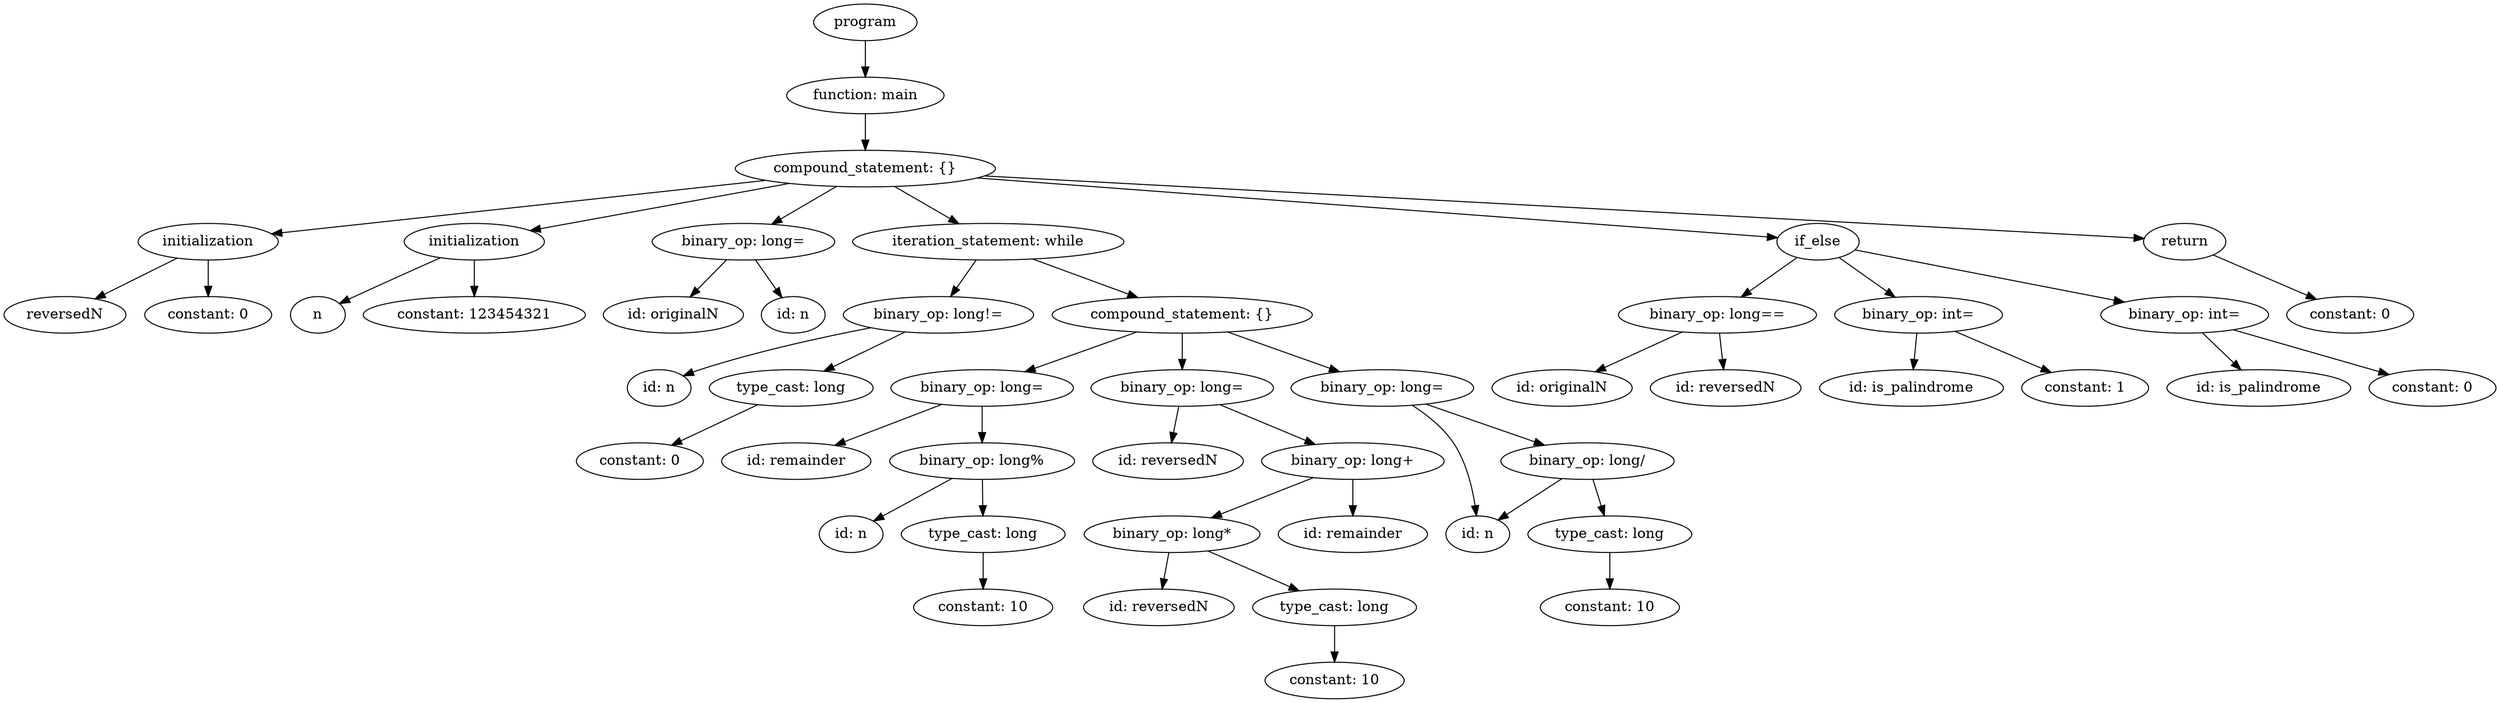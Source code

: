 strict digraph "" {
	graph [bb="0,0,2453.5,684"];
	node [label="\N"];
	62	[height=0.5,
		label=program,
		pos="848,666",
		width=1.4082];
	61	[height=0.5,
		label="function: main",
		pos="848,594",
		width=2.1528];
	62 -> 61	[pos="e,848,612.1 848,647.7 848,639.98 848,630.71 848,622.11"];
	60	[height=0.5,
		label="compound_statement: {}",
		pos="848,522",
		width=3.5566];
	61 -> 60	[pos="e,848,540.1 848,575.7 848,567.98 848,558.71 848,550.11"];
	7	[height=0.5,
		label=initialization,
		pos="201,450",
		width=1.9167];
	60 -> 7	[pos="e,263.49,457.76 749.73,510.37 618.82,496.2 390.22,471.47 273.72,458.87"];
	16	[height=0.5,
		label=initialization,
		pos="463,450",
		width=1.9167];
	60 -> 16	[pos="e,518.04,461.01 772.85,507.34 701.67,494.39 595.86,475.16 528.16,462.85"];
	19	[height=0.5,
		label="binary_op: long=",
		pos="728,450",
		width=2.4914];
	60 -> 19	[pos="e,755.82,467.23 819.56,504.41 803.15,494.84 782.34,482.7 764.71,472.42"];
	44	[height=0.5,
		label="iteration_statement: while",
		pos="969,450",
		width=3.7011];
	60 -> 44	[pos="e,940.11,467.71 876.68,504.41 892.98,494.98 913.6,483.05 931.21,472.86"];
	57	[height=0.5,
		label=if_else,
		pos="1786,450",
		width=1.125];
	60 -> 57	[pos="e,1746.1,453.98 958.36,512.76 1162.2,497.55 1590.2,465.61 1736.1,454.73"];
	59	[height=0.5,
		label=return,
		pos="2147,450",
		width=1.125];
	60 -> 59	[pos="e,2107.1,453.18 965.37,514.73 1150.3,504.84 1520.8,485 1835,468 1927.4,463 2035.2,457.11 2096.9,453.74"];
	5	[height=0.5,
		label=reversedN,
		pos="60,378",
		width=1.6667];
	7 -> 5	[pos="e,89.569,393.68 170.41,433.81 149.33,423.35 121.17,409.37 98.564,398.15"];
	6	[height=0.5,
		label="constant: 0",
		pos="201,378",
		width=1.7361];
	7 -> 6	[pos="e,201,396.1 201,431.7 201,423.98 201,414.71 201,406.11"];
	14	[height=0.5,
		label=n,
		pos="309,378",
		width=0.75];
	16 -> 14	[pos="e,330.29,389.14 429.61,434.21 405.94,423.67 373.45,409.11 345,396 343.21,395.18 341.37,394.32 339.52,393.46"];
	15	[height=0.5,
		label="constant: 123454321",
		pos="463,378",
		width=3.0331];
	16 -> 15	[pos="e,463,396.1 463,431.7 463,423.98 463,414.71 463,406.11"];
	17	[height=0.5,
		label="id: originalN",
		pos="659,378",
		width=1.9167];
	19 -> 17	[pos="e,675.55,395.79 711.3,432.05 702.74,423.37 692.16,412.64 682.77,403.11"];
	18	[height=0.5,
		label="id: n",
		pos="777,378",
		width=0.86659];
	19 -> 18	[pos="e,765.92,394.83 739.86,432.05 745.93,423.38 753.43,412.67 760.1,403.15"];
	23	[height=0.5,
		label="binary_op: long!=",
		pos="920,378",
		width=2.5998];
	44 -> 23	[pos="e,932.09,396.28 957.14,432.05 951.39,423.84 944.35,413.79 937.96,404.66"];
	43	[height=0.5,
		label="compound_statement: {}",
		pos="1160,378",
		width=3.5566];
	44 -> 43	[pos="e,1116.4,394.98 1012.8,432.94 1040.7,422.71 1077.1,409.4 1106.6,398.56"];
	50	[height=0.5,
		label="binary_op: long==",
		pos="1687,378",
		width=2.7083];
	57 -> 50	[pos="e,1710.4,395.54 1765,434.15 1751.6,424.69 1734,412.25 1718.9,401.58"];
	53	[height=0.5,
		label="binary_op: int=",
		pos="1885,378",
		width=2.2929];
	57 -> 53	[pos="e,1862,395.29 1807,434.15 1820.5,424.63 1838.2,412.08 1853.4,401.36"];
	56	[height=0.5,
		label="binary_op: int=",
		pos="2147,378",
		width=2.2929];
	57 -> 56	[pos="e,2087.5,390.53 1822.3,441.97 1881.8,430.42 2001.3,407.25 2077.5,392.47"];
	58	[height=0.5,
		label="constant: 0",
		pos="2310,378",
		width=1.7361];
	59 -> 58	[pos="e,2276.7,393.29 2175,436.97 2200.4,426.08 2238.1,409.88 2267.2,397.38"];
	20	[height=0.5,
		label="id: n",
		pos="645,306",
		width=0.86659];
	23 -> 20	[pos="e,668.85,317.96 853.3,365.28 805.79,356.13 740.73,341.96 685,324 682.76,323.28 680.47,322.48 678.17,321.63"];
	22	[height=0.5,
		label="type_cast: long",
		pos="775,306",
		width=2.2387];
	23 -> 22	[pos="e,807.27,322.58 887.1,361.12 866.19,351.02 838.94,337.87 816.54,327.05"];
	29	[height=0.5,
		label="binary_op: long=",
		pos="963,306",
		width=2.4914];
	43 -> 29	[pos="e,1005.2,321.98 1115.3,361.12 1085.5,350.52 1046.2,336.56 1015,325.47"];
	37	[height=0.5,
		label="binary_op: long=",
		pos="1160,306",
		width=2.4914];
	43 -> 37	[pos="e,1160,324.1 1160,359.7 1160,351.98 1160,342.71 1160,334.11"];
	42	[height=0.5,
		label="binary_op: long=",
		pos="1357,306",
		width=2.4914];
	43 -> 42	[pos="e,1314.8,321.98 1204.7,361.12 1234.5,350.52 1273.8,336.56 1305,325.47"];
	48	[height=0.5,
		label="id: originalN",
		pos="1534,306",
		width=1.9167];
	50 -> 48	[pos="e,1566.7,321.98 1652.3,361.12 1629.6,350.75 1599.9,337.17 1576,326.2"];
	49	[height=0.5,
		label="id: reversedN",
		pos="1695,306",
		width=2.0582];
	50 -> 49	[pos="e,1693,324.1 1689,359.7 1689.9,351.98 1690.9,342.71 1691.9,334.11"];
	51	[height=0.5,
		label="id: is_palindrome",
		pos="1878,306",
		width=2.5139];
	53 -> 51	[pos="e,1879.7,324.1 1883.3,359.7 1882.5,351.98 1881.6,342.71 1880.7,334.11"];
	52	[height=0.5,
		label="constant: 1",
		pos="2049,306",
		width=1.7361];
	53 -> 52	[pos="e,2015.6,321.25 1921,361.64 1946.1,350.92 1979.7,336.57 2006.2,325.27"];
	54	[height=0.5,
		label="id: is_palindrome",
		pos="2220,306",
		width=2.5139];
	56 -> 54	[pos="e,2202.5,323.79 2164.7,360.05 2173.8,351.28 2185.1,340.43 2195.1,330.83"];
	55	[height=0.5,
		label="constant: 0",
		pos="2391,306",
		width=1.7361];
	56 -> 55	[pos="e,2348.1,319.31 2194.9,363.25 2236.2,351.4 2295.8,334.3 2338.5,322.07"];
	21	[height=0.5,
		label="constant: 0",
		pos="626,234",
		width=1.7361];
	22 -> 21	[pos="e,657.19,249.65 741.93,289.46 719.6,278.98 690,265.07 666.29,253.93"];
	24	[height=0.5,
		label="id: remainder",
		pos="780,234",
		width=2.0417];
	29 -> 24	[pos="e,818.07,249.56 923.29,289.81 895.12,279.03 857.18,264.52 827.42,253.14"];
	28	[height=0.5,
		label="binary_op: long%",
		pos="963,234",
		width=2.5278];
	29 -> 28	[pos="e,963,252.1 963,287.7 963,279.98 963,270.71 963,262.11"];
	30	[height=0.5,
		label="id: reversedN",
		pos="1146,234",
		width=2.0582];
	37 -> 30	[pos="e,1149.4,252.1 1156.5,287.7 1155,279.98 1153.1,270.71 1151.4,262.11"];
	36	[height=0.5,
		label="binary_op: long+",
		pos="1328,234",
		width=2.4914];
	37 -> 36	[pos="e,1290.8,250.49 1197.3,289.46 1222.1,279.13 1254.8,265.48 1281.4,254.43"];
	38	[height=0.5,
		label="id: n",
		pos="1451,162",
		width=0.86659];
	42 -> 38	[pos="e,1449.7,180.1 1386.6,288.86 1400.8,279.76 1416.8,267.17 1427,252 1439.5,233.5 1445.5,208.75 1448.4,190.05"];
	41	[height=0.5,
		label="binary_op: long/",
		pos="1559,234",
		width=2.3651];
	42 -> 41	[pos="e,1516.6,249.7 1399.8,290.15 1431.1,279.31 1473.8,264.54 1507,253.01"];
	25	[height=0.5,
		label="id: n",
		pos="834,162",
		width=0.86659];
	28 -> 25	[pos="e,856.21,175.05 933.4,216.94 913.02,205.88 885.98,191.21 865.25,179.96"];
	27	[height=0.5,
		label="type_cast: long",
		pos="964,162",
		width=2.2387];
	28 -> 27	[pos="e,963.76,180.1 963.25,215.7 963.36,207.98 963.49,198.71 963.61,190.11"];
	34	[height=0.5,
		label="binary_op: long*",
		pos="1150,162",
		width=2.4028];
	36 -> 34	[pos="e,1188.7,178.21 1288.9,217.64 1262.2,207.12 1226.5,193.09 1198,181.89"];
	35	[height=0.5,
		label="id: remainder",
		pos="1328,162",
		width=2.0417];
	36 -> 35	[pos="e,1328,180.1 1328,215.7 1328,207.98 1328,198.71 1328,190.11"];
	41 -> 38	[pos="e,1470.9,175.88 1534,216.76 1517.6,206.17 1496.2,192.32 1479.3,181.33"];
	40	[height=0.5,
		label="type_cast: long",
		pos="1581,162",
		width=2.2387];
	41 -> 40	[pos="e,1575.6,180.1 1564.4,215.7 1566.9,207.9 1569.8,198.51 1572.6,189.83"];
	26	[height=0.5,
		label="constant: 10",
		pos="964,90",
		width=1.8957];
	27 -> 26	[pos="e,964,108.1 964,143.7 964,135.98 964,126.71 964,118.11"];
	31	[height=0.5,
		label="id: reversedN",
		pos="1137,90",
		width=2.0582];
	34 -> 31	[pos="e,1140.2,108.1 1146.8,143.7 1145.4,135.98 1143.6,126.71 1142,118.11"];
	33	[height=0.5,
		label="type_cast: long",
		pos="1310,90",
		width=2.2387];
	34 -> 33	[pos="e,1275.1,106.25 1185.5,145.46 1209.2,135.11 1240.5,121.42 1265.8,110.35"];
	39	[height=0.5,
		label="constant: 10",
		pos="1581,90",
		width=1.8957];
	40 -> 39	[pos="e,1581,108.1 1581,143.7 1581,135.98 1581,126.71 1581,118.11"];
	32	[height=0.5,
		label="constant: 10",
		pos="1310,18",
		width=1.8957];
	33 -> 32	[pos="e,1310,36.104 1310,71.697 1310,63.983 1310,54.712 1310,46.112"];
}
